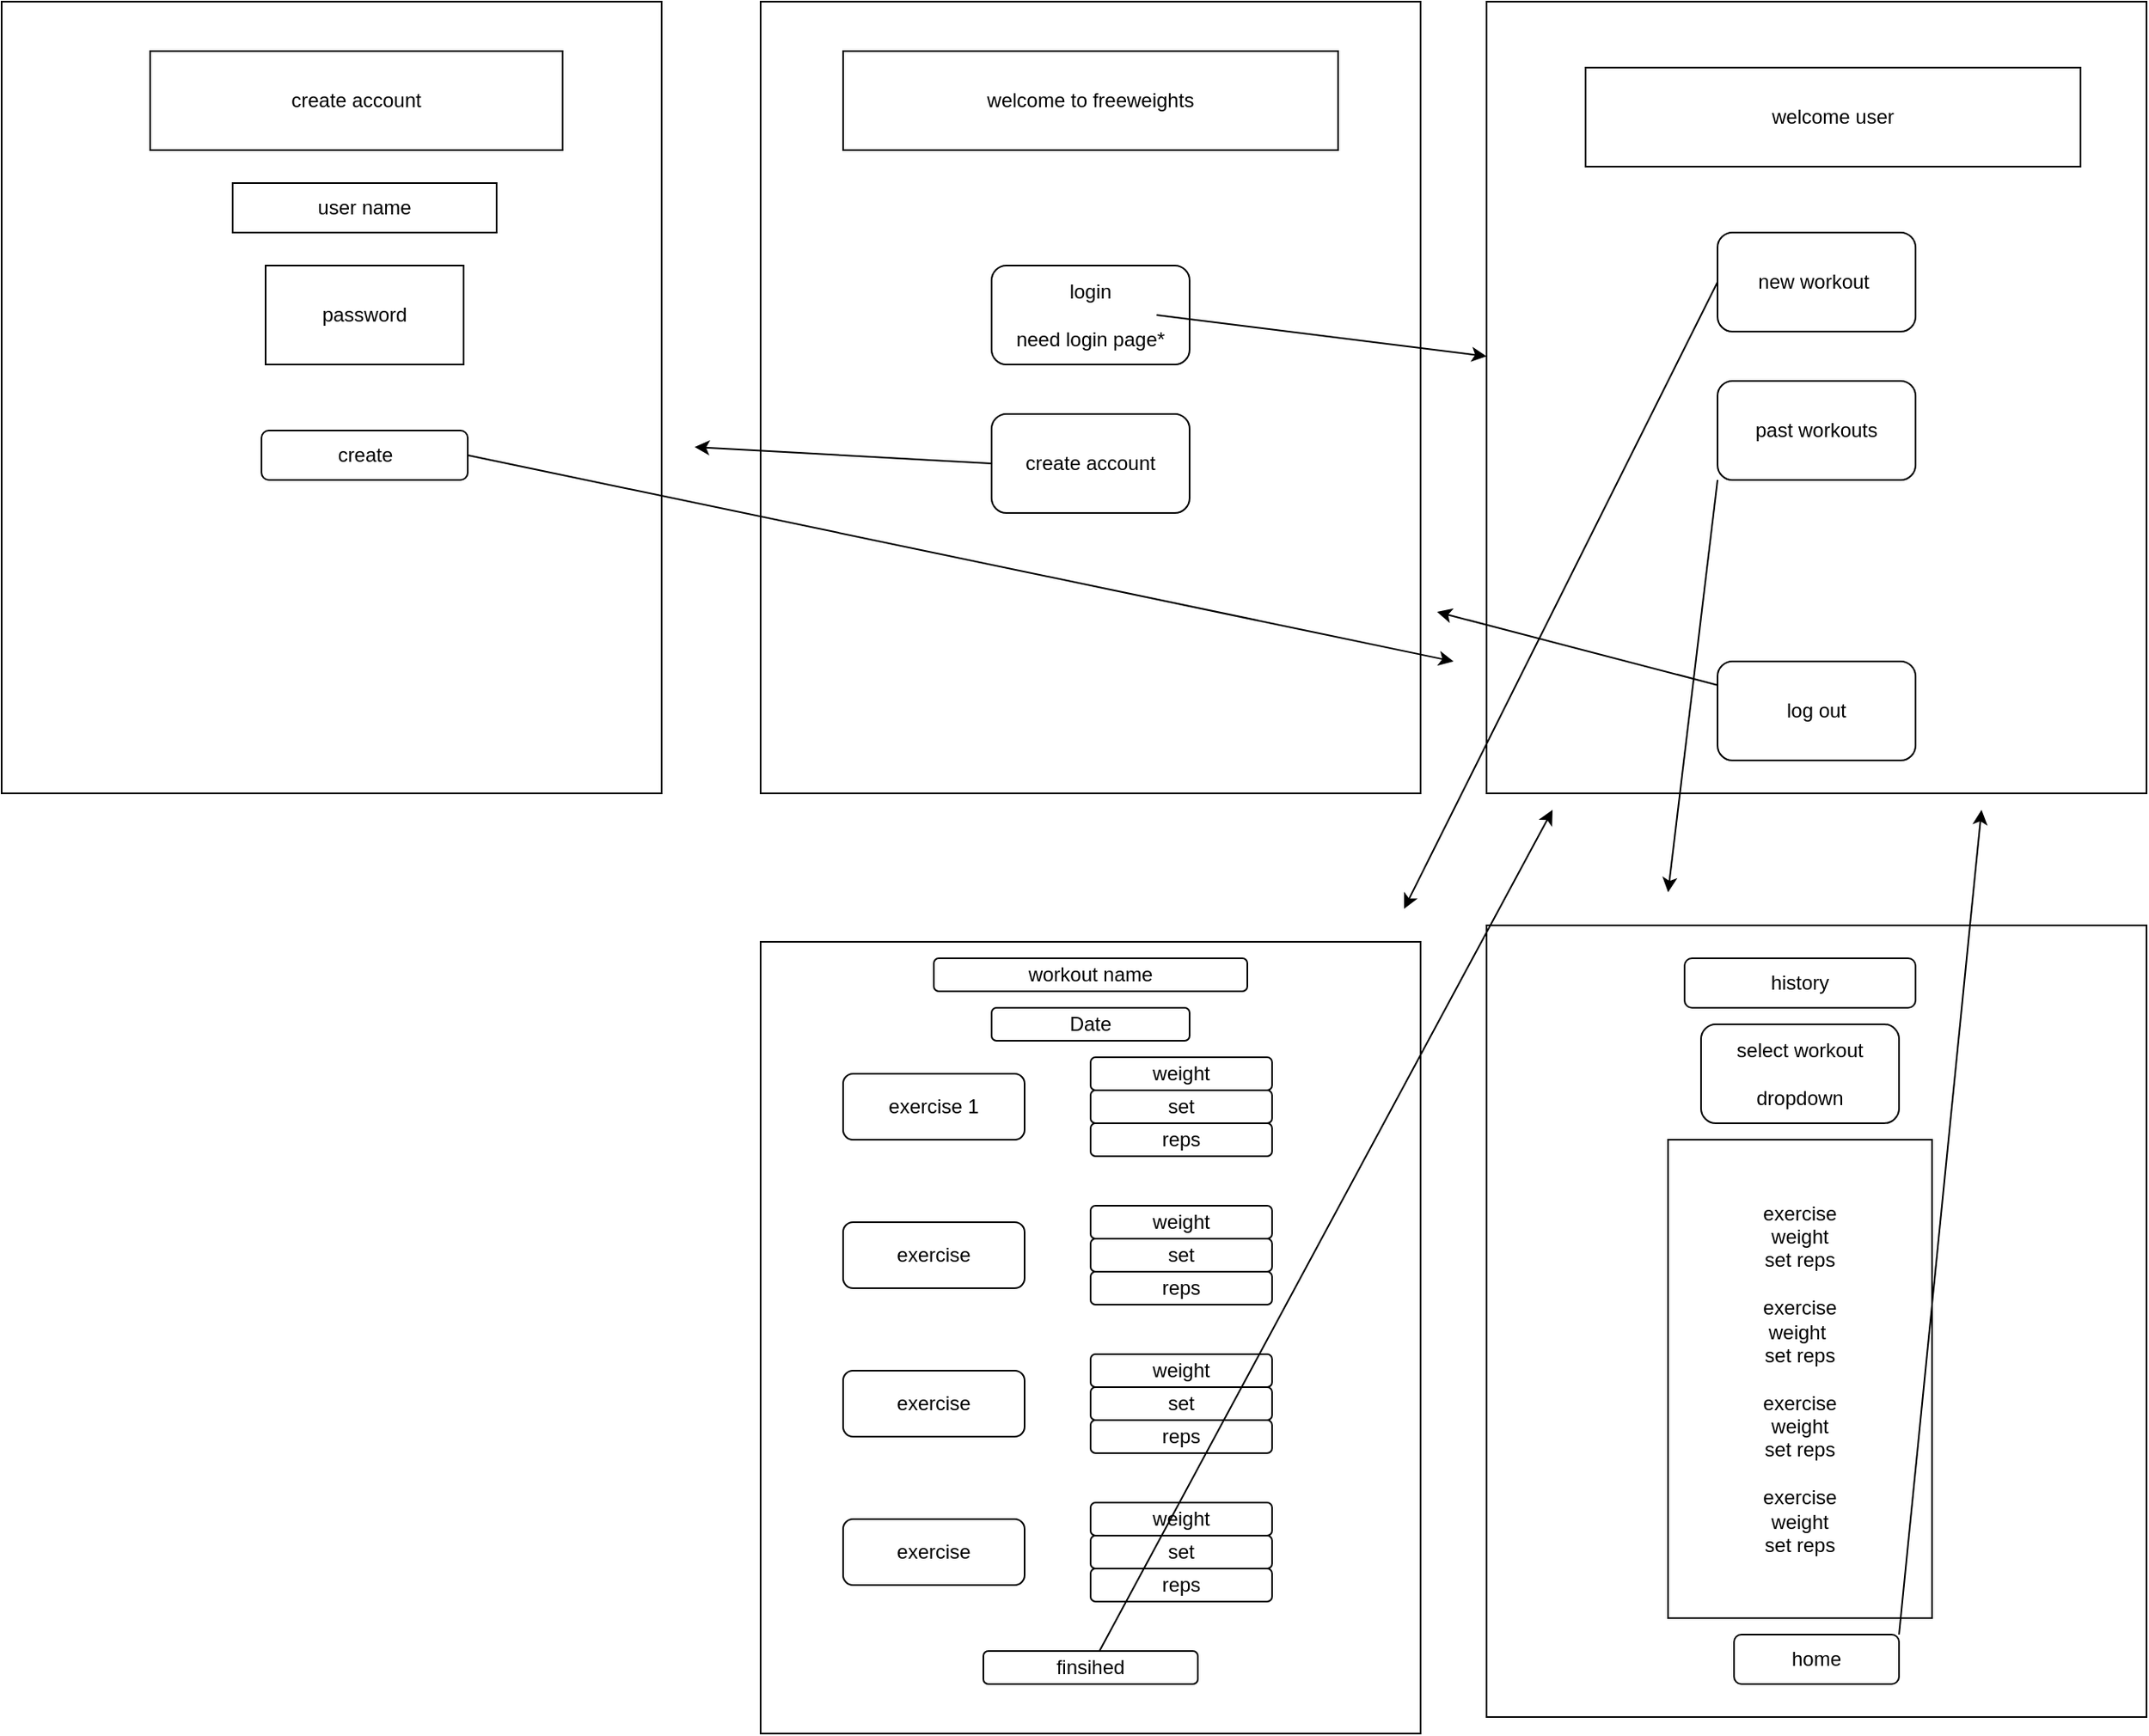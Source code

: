 <mxfile>
    <diagram name="Page-1" id="R-vYNGDxhKF5BctZFVCK">
        <mxGraphModel dx="2974" dy="723" grid="1" gridSize="10" guides="1" tooltips="1" connect="1" arrows="1" fold="1" page="1" pageScale="1" pageWidth="850" pageHeight="1100" math="0" shadow="0">
            <root>
                <mxCell id="0"/>
                <mxCell id="1" parent="0"/>
                <mxCell id="vnXqLF_RoWk1uh71GDRZ-8" value="" style="rounded=0;whiteSpace=wrap;html=1;" parent="1" vertex="1">
                    <mxGeometry width="400" height="480" as="geometry"/>
                </mxCell>
                <mxCell id="vnXqLF_RoWk1uh71GDRZ-9" value="" style="rounded=0;whiteSpace=wrap;html=1;" parent="1" vertex="1">
                    <mxGeometry x="440" width="400" height="480" as="geometry"/>
                </mxCell>
                <mxCell id="vnXqLF_RoWk1uh71GDRZ-11" value="" style="rounded=0;whiteSpace=wrap;html=1;" parent="1" vertex="1">
                    <mxGeometry x="440" y="560" width="400" height="480" as="geometry"/>
                </mxCell>
                <mxCell id="vnXqLF_RoWk1uh71GDRZ-12" value="welcome to freeweights" style="rounded=0;whiteSpace=wrap;html=1;" parent="1" vertex="1">
                    <mxGeometry x="50" y="30" width="300" height="60" as="geometry"/>
                </mxCell>
                <mxCell id="vnXqLF_RoWk1uh71GDRZ-15" value="welcome user" style="rounded=0;whiteSpace=wrap;html=1;" parent="1" vertex="1">
                    <mxGeometry x="500" y="40" width="300" height="60" as="geometry"/>
                </mxCell>
                <mxCell id="vnXqLF_RoWk1uh71GDRZ-16" value="login&lt;br&gt;&lt;br&gt;need login page*" style="rounded=1;whiteSpace=wrap;html=1;" parent="1" vertex="1">
                    <mxGeometry x="140" y="160" width="120" height="60" as="geometry"/>
                </mxCell>
                <mxCell id="vnXqLF_RoWk1uh71GDRZ-17" value="create account" style="rounded=1;whiteSpace=wrap;html=1;" parent="1" vertex="1">
                    <mxGeometry x="140" y="250" width="120" height="60" as="geometry"/>
                </mxCell>
                <mxCell id="vnXqLF_RoWk1uh71GDRZ-18" value="new workout&amp;nbsp;" style="rounded=1;whiteSpace=wrap;html=1;" parent="1" vertex="1">
                    <mxGeometry x="580" y="140" width="120" height="60" as="geometry"/>
                </mxCell>
                <mxCell id="vnXqLF_RoWk1uh71GDRZ-19" value="log out" style="rounded=1;whiteSpace=wrap;html=1;" parent="1" vertex="1">
                    <mxGeometry x="580" y="400" width="120" height="60" as="geometry"/>
                </mxCell>
                <mxCell id="vnXqLF_RoWk1uh71GDRZ-20" value="past workouts" style="rounded=1;whiteSpace=wrap;html=1;" parent="1" vertex="1">
                    <mxGeometry x="580" y="230" width="120" height="60" as="geometry"/>
                </mxCell>
                <mxCell id="vnXqLF_RoWk1uh71GDRZ-22" value="" style="endArrow=classic;html=1;rounded=0;" parent="1" target="vnXqLF_RoWk1uh71GDRZ-9" edge="1">
                    <mxGeometry width="50" height="50" relative="1" as="geometry">
                        <mxPoint x="240" y="190" as="sourcePoint"/>
                        <mxPoint x="290" y="140" as="targetPoint"/>
                    </mxGeometry>
                </mxCell>
                <mxCell id="vnXqLF_RoWk1uh71GDRZ-25" value="" style="endArrow=none;html=1;rounded=0;" parent="1" target="vnXqLF_RoWk1uh71GDRZ-10" edge="1">
                    <mxGeometry width="50" height="50" relative="1" as="geometry">
                        <mxPoint x="80" y="690" as="sourcePoint"/>
                        <mxPoint x="-90" y="700" as="targetPoint"/>
                    </mxGeometry>
                </mxCell>
                <mxCell id="vnXqLF_RoWk1uh71GDRZ-10" value="" style="rounded=0;whiteSpace=wrap;html=1;" parent="1" vertex="1">
                    <mxGeometry y="570" width="400" height="480" as="geometry"/>
                </mxCell>
                <mxCell id="vnXqLF_RoWk1uh71GDRZ-31" value="workout name" style="rounded=1;whiteSpace=wrap;html=1;" parent="1" vertex="1">
                    <mxGeometry x="105" y="580" width="190" height="20" as="geometry"/>
                </mxCell>
                <mxCell id="vnXqLF_RoWk1uh71GDRZ-32" value="Date" style="rounded=1;whiteSpace=wrap;html=1;" parent="1" vertex="1">
                    <mxGeometry x="140" y="610" width="120" height="20" as="geometry"/>
                </mxCell>
                <mxCell id="vnXqLF_RoWk1uh71GDRZ-33" value="exercise 1" style="rounded=1;whiteSpace=wrap;html=1;" parent="1" vertex="1">
                    <mxGeometry x="50" y="650" width="110" height="40" as="geometry"/>
                </mxCell>
                <mxCell id="vnXqLF_RoWk1uh71GDRZ-35" value="weight" style="rounded=1;whiteSpace=wrap;html=1;" parent="1" vertex="1">
                    <mxGeometry x="200" y="640" width="110" height="20" as="geometry"/>
                </mxCell>
                <mxCell id="vnXqLF_RoWk1uh71GDRZ-36" value="set" style="rounded=1;whiteSpace=wrap;html=1;" parent="1" vertex="1">
                    <mxGeometry x="200" y="660" width="110" height="20" as="geometry"/>
                </mxCell>
                <mxCell id="vnXqLF_RoWk1uh71GDRZ-37" value="reps" style="rounded=1;whiteSpace=wrap;html=1;" parent="1" vertex="1">
                    <mxGeometry x="200" y="680" width="110" height="20" as="geometry"/>
                </mxCell>
                <mxCell id="vnXqLF_RoWk1uh71GDRZ-38" value="exercise" style="rounded=1;whiteSpace=wrap;html=1;" parent="1" vertex="1">
                    <mxGeometry x="50" y="740" width="110" height="40" as="geometry"/>
                </mxCell>
                <mxCell id="vnXqLF_RoWk1uh71GDRZ-39" value="weight" style="rounded=1;whiteSpace=wrap;html=1;" parent="1" vertex="1">
                    <mxGeometry x="200" y="730" width="110" height="20" as="geometry"/>
                </mxCell>
                <mxCell id="vnXqLF_RoWk1uh71GDRZ-41" value="reps" style="rounded=1;whiteSpace=wrap;html=1;" parent="1" vertex="1">
                    <mxGeometry x="200" y="770" width="110" height="20" as="geometry"/>
                </mxCell>
                <mxCell id="vnXqLF_RoWk1uh71GDRZ-42" value="set" style="rounded=1;whiteSpace=wrap;html=1;" parent="1" vertex="1">
                    <mxGeometry x="200" y="750" width="110" height="20" as="geometry"/>
                </mxCell>
                <mxCell id="vnXqLF_RoWk1uh71GDRZ-43" value="exercise" style="rounded=1;whiteSpace=wrap;html=1;" parent="1" vertex="1">
                    <mxGeometry x="50" y="830" width="110" height="40" as="geometry"/>
                </mxCell>
                <mxCell id="vnXqLF_RoWk1uh71GDRZ-44" value="weight" style="rounded=1;whiteSpace=wrap;html=1;" parent="1" vertex="1">
                    <mxGeometry x="200" y="820" width="110" height="20" as="geometry"/>
                </mxCell>
                <mxCell id="vnXqLF_RoWk1uh71GDRZ-45" value="reps" style="rounded=1;whiteSpace=wrap;html=1;" parent="1" vertex="1">
                    <mxGeometry x="200" y="860" width="110" height="20" as="geometry"/>
                </mxCell>
                <mxCell id="vnXqLF_RoWk1uh71GDRZ-46" value="set" style="rounded=1;whiteSpace=wrap;html=1;" parent="1" vertex="1">
                    <mxGeometry x="200" y="840" width="110" height="20" as="geometry"/>
                </mxCell>
                <mxCell id="vnXqLF_RoWk1uh71GDRZ-47" value="exercise" style="rounded=1;whiteSpace=wrap;html=1;" parent="1" vertex="1">
                    <mxGeometry x="50" y="920" width="110" height="40" as="geometry"/>
                </mxCell>
                <mxCell id="vnXqLF_RoWk1uh71GDRZ-48" value="weight" style="rounded=1;whiteSpace=wrap;html=1;" parent="1" vertex="1">
                    <mxGeometry x="200" y="910" width="110" height="20" as="geometry"/>
                </mxCell>
                <mxCell id="vnXqLF_RoWk1uh71GDRZ-49" value="reps" style="rounded=1;whiteSpace=wrap;html=1;" parent="1" vertex="1">
                    <mxGeometry x="200" y="950" width="110" height="20" as="geometry"/>
                </mxCell>
                <mxCell id="vnXqLF_RoWk1uh71GDRZ-50" value="set" style="rounded=1;whiteSpace=wrap;html=1;" parent="1" vertex="1">
                    <mxGeometry x="200" y="930" width="110" height="20" as="geometry"/>
                </mxCell>
                <mxCell id="vnXqLF_RoWk1uh71GDRZ-51" value="" style="endArrow=classic;html=1;rounded=0;exitX=0;exitY=0.5;exitDx=0;exitDy=0;" parent="1" source="vnXqLF_RoWk1uh71GDRZ-18" edge="1">
                    <mxGeometry width="50" height="50" relative="1" as="geometry">
                        <mxPoint x="400" y="400" as="sourcePoint"/>
                        <mxPoint x="390" y="550" as="targetPoint"/>
                    </mxGeometry>
                </mxCell>
                <mxCell id="vnXqLF_RoWk1uh71GDRZ-52" value="" style="endArrow=classic;html=1;rounded=0;" parent="1" source="vnXqLF_RoWk1uh71GDRZ-19" edge="1">
                    <mxGeometry width="50" height="50" relative="1" as="geometry">
                        <mxPoint x="400" y="400" as="sourcePoint"/>
                        <mxPoint x="410" y="370" as="targetPoint"/>
                    </mxGeometry>
                </mxCell>
                <mxCell id="vnXqLF_RoWk1uh71GDRZ-53" value="finsihed" style="rounded=1;whiteSpace=wrap;html=1;" parent="1" vertex="1">
                    <mxGeometry x="135" y="1000" width="130" height="20" as="geometry"/>
                </mxCell>
                <mxCell id="vnXqLF_RoWk1uh71GDRZ-54" value="" style="endArrow=classic;html=1;rounded=0;" parent="1" source="vnXqLF_RoWk1uh71GDRZ-53" edge="1">
                    <mxGeometry width="50" height="50" relative="1" as="geometry">
                        <mxPoint x="400" y="770" as="sourcePoint"/>
                        <mxPoint x="480" y="490" as="targetPoint"/>
                    </mxGeometry>
                </mxCell>
                <mxCell id="vnXqLF_RoWk1uh71GDRZ-55" value="history" style="rounded=1;whiteSpace=wrap;html=1;" parent="1" vertex="1">
                    <mxGeometry x="560" y="580" width="140" height="30" as="geometry"/>
                </mxCell>
                <mxCell id="vnXqLF_RoWk1uh71GDRZ-56" value="select workout&lt;br&gt;&lt;br&gt;dropdown" style="rounded=1;whiteSpace=wrap;html=1;" parent="1" vertex="1">
                    <mxGeometry x="570" y="620" width="120" height="60" as="geometry"/>
                </mxCell>
                <mxCell id="vnXqLF_RoWk1uh71GDRZ-58" value="exercise&lt;br&gt;weight&lt;br&gt;set reps&lt;br&gt;&lt;br&gt;exercise&lt;br&gt;weight&amp;nbsp;&lt;br&gt;set reps&lt;br&gt;&lt;br&gt;exercise&lt;br&gt;weight&lt;br&gt;set reps&lt;br&gt;&lt;br&gt;exercise&lt;br&gt;weight&lt;br&gt;set reps" style="rounded=0;whiteSpace=wrap;html=1;" parent="1" vertex="1">
                    <mxGeometry x="550" y="690" width="160" height="290" as="geometry"/>
                </mxCell>
                <mxCell id="vnXqLF_RoWk1uh71GDRZ-59" value="home" style="rounded=1;whiteSpace=wrap;html=1;" parent="1" vertex="1">
                    <mxGeometry x="590" y="990" width="100" height="30" as="geometry"/>
                </mxCell>
                <mxCell id="vnXqLF_RoWk1uh71GDRZ-60" value="" style="endArrow=classic;html=1;rounded=0;exitX=1;exitY=0;exitDx=0;exitDy=0;" parent="1" source="vnXqLF_RoWk1uh71GDRZ-59" edge="1">
                    <mxGeometry width="50" height="50" relative="1" as="geometry">
                        <mxPoint x="400" y="950" as="sourcePoint"/>
                        <mxPoint x="740" y="490" as="targetPoint"/>
                    </mxGeometry>
                </mxCell>
                <mxCell id="vnXqLF_RoWk1uh71GDRZ-61" value="" style="endArrow=classic;html=1;rounded=0;exitX=0;exitY=1;exitDx=0;exitDy=0;" parent="1" source="vnXqLF_RoWk1uh71GDRZ-20" edge="1">
                    <mxGeometry width="50" height="50" relative="1" as="geometry">
                        <mxPoint x="400" y="630" as="sourcePoint"/>
                        <mxPoint x="550" y="540" as="targetPoint"/>
                    </mxGeometry>
                </mxCell>
                <mxCell id="vnXqLF_RoWk1uh71GDRZ-62" value="" style="rounded=0;whiteSpace=wrap;html=1;" parent="1" vertex="1">
                    <mxGeometry x="-460" width="400" height="480" as="geometry"/>
                </mxCell>
                <mxCell id="vnXqLF_RoWk1uh71GDRZ-63" value="create account" style="rounded=0;whiteSpace=wrap;html=1;" parent="1" vertex="1">
                    <mxGeometry x="-370" y="30" width="250" height="60" as="geometry"/>
                </mxCell>
                <mxCell id="vnXqLF_RoWk1uh71GDRZ-64" value="user name" style="rounded=0;whiteSpace=wrap;html=1;" parent="1" vertex="1">
                    <mxGeometry x="-320" y="110" width="160" height="30" as="geometry"/>
                </mxCell>
                <mxCell id="vnXqLF_RoWk1uh71GDRZ-65" value="password" style="rounded=0;whiteSpace=wrap;html=1;" parent="1" vertex="1">
                    <mxGeometry x="-300" y="160" width="120" height="60" as="geometry"/>
                </mxCell>
                <mxCell id="vnXqLF_RoWk1uh71GDRZ-66" value="create" style="rounded=1;whiteSpace=wrap;html=1;" parent="1" vertex="1">
                    <mxGeometry x="-302.5" y="260" width="125" height="30" as="geometry"/>
                </mxCell>
                <mxCell id="vnXqLF_RoWk1uh71GDRZ-67" value="" style="endArrow=classic;html=1;rounded=0;exitX=0;exitY=0.5;exitDx=0;exitDy=0;" parent="1" source="vnXqLF_RoWk1uh71GDRZ-17" edge="1">
                    <mxGeometry width="50" height="50" relative="1" as="geometry">
                        <mxPoint x="400" y="460" as="sourcePoint"/>
                        <mxPoint x="-40" y="270" as="targetPoint"/>
                    </mxGeometry>
                </mxCell>
                <mxCell id="vnXqLF_RoWk1uh71GDRZ-68" value="" style="endArrow=classic;html=1;rounded=0;exitX=1;exitY=0.5;exitDx=0;exitDy=0;" parent="1" source="vnXqLF_RoWk1uh71GDRZ-66" edge="1">
                    <mxGeometry width="50" height="50" relative="1" as="geometry">
                        <mxPoint x="400" y="460" as="sourcePoint"/>
                        <mxPoint x="420" y="400" as="targetPoint"/>
                    </mxGeometry>
                </mxCell>
            </root>
        </mxGraphModel>
    </diagram>
</mxfile>